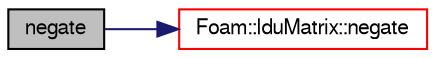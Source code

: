 digraph "negate"
{
  bgcolor="transparent";
  edge [fontname="FreeSans",fontsize="10",labelfontname="FreeSans",labelfontsize="10"];
  node [fontname="FreeSans",fontsize="10",shape=record];
  rankdir="LR";
  Node5710 [label="negate",height=0.2,width=0.4,color="black", fillcolor="grey75", style="filled", fontcolor="black"];
  Node5710 -> Node5711 [color="midnightblue",fontsize="10",style="solid",fontname="FreeSans"];
  Node5711 [label="Foam::lduMatrix::negate",height=0.2,width=0.4,color="red",URL="$a26882.html#abcdb1512395327f8236a4f4a4d4ff648"];
}
